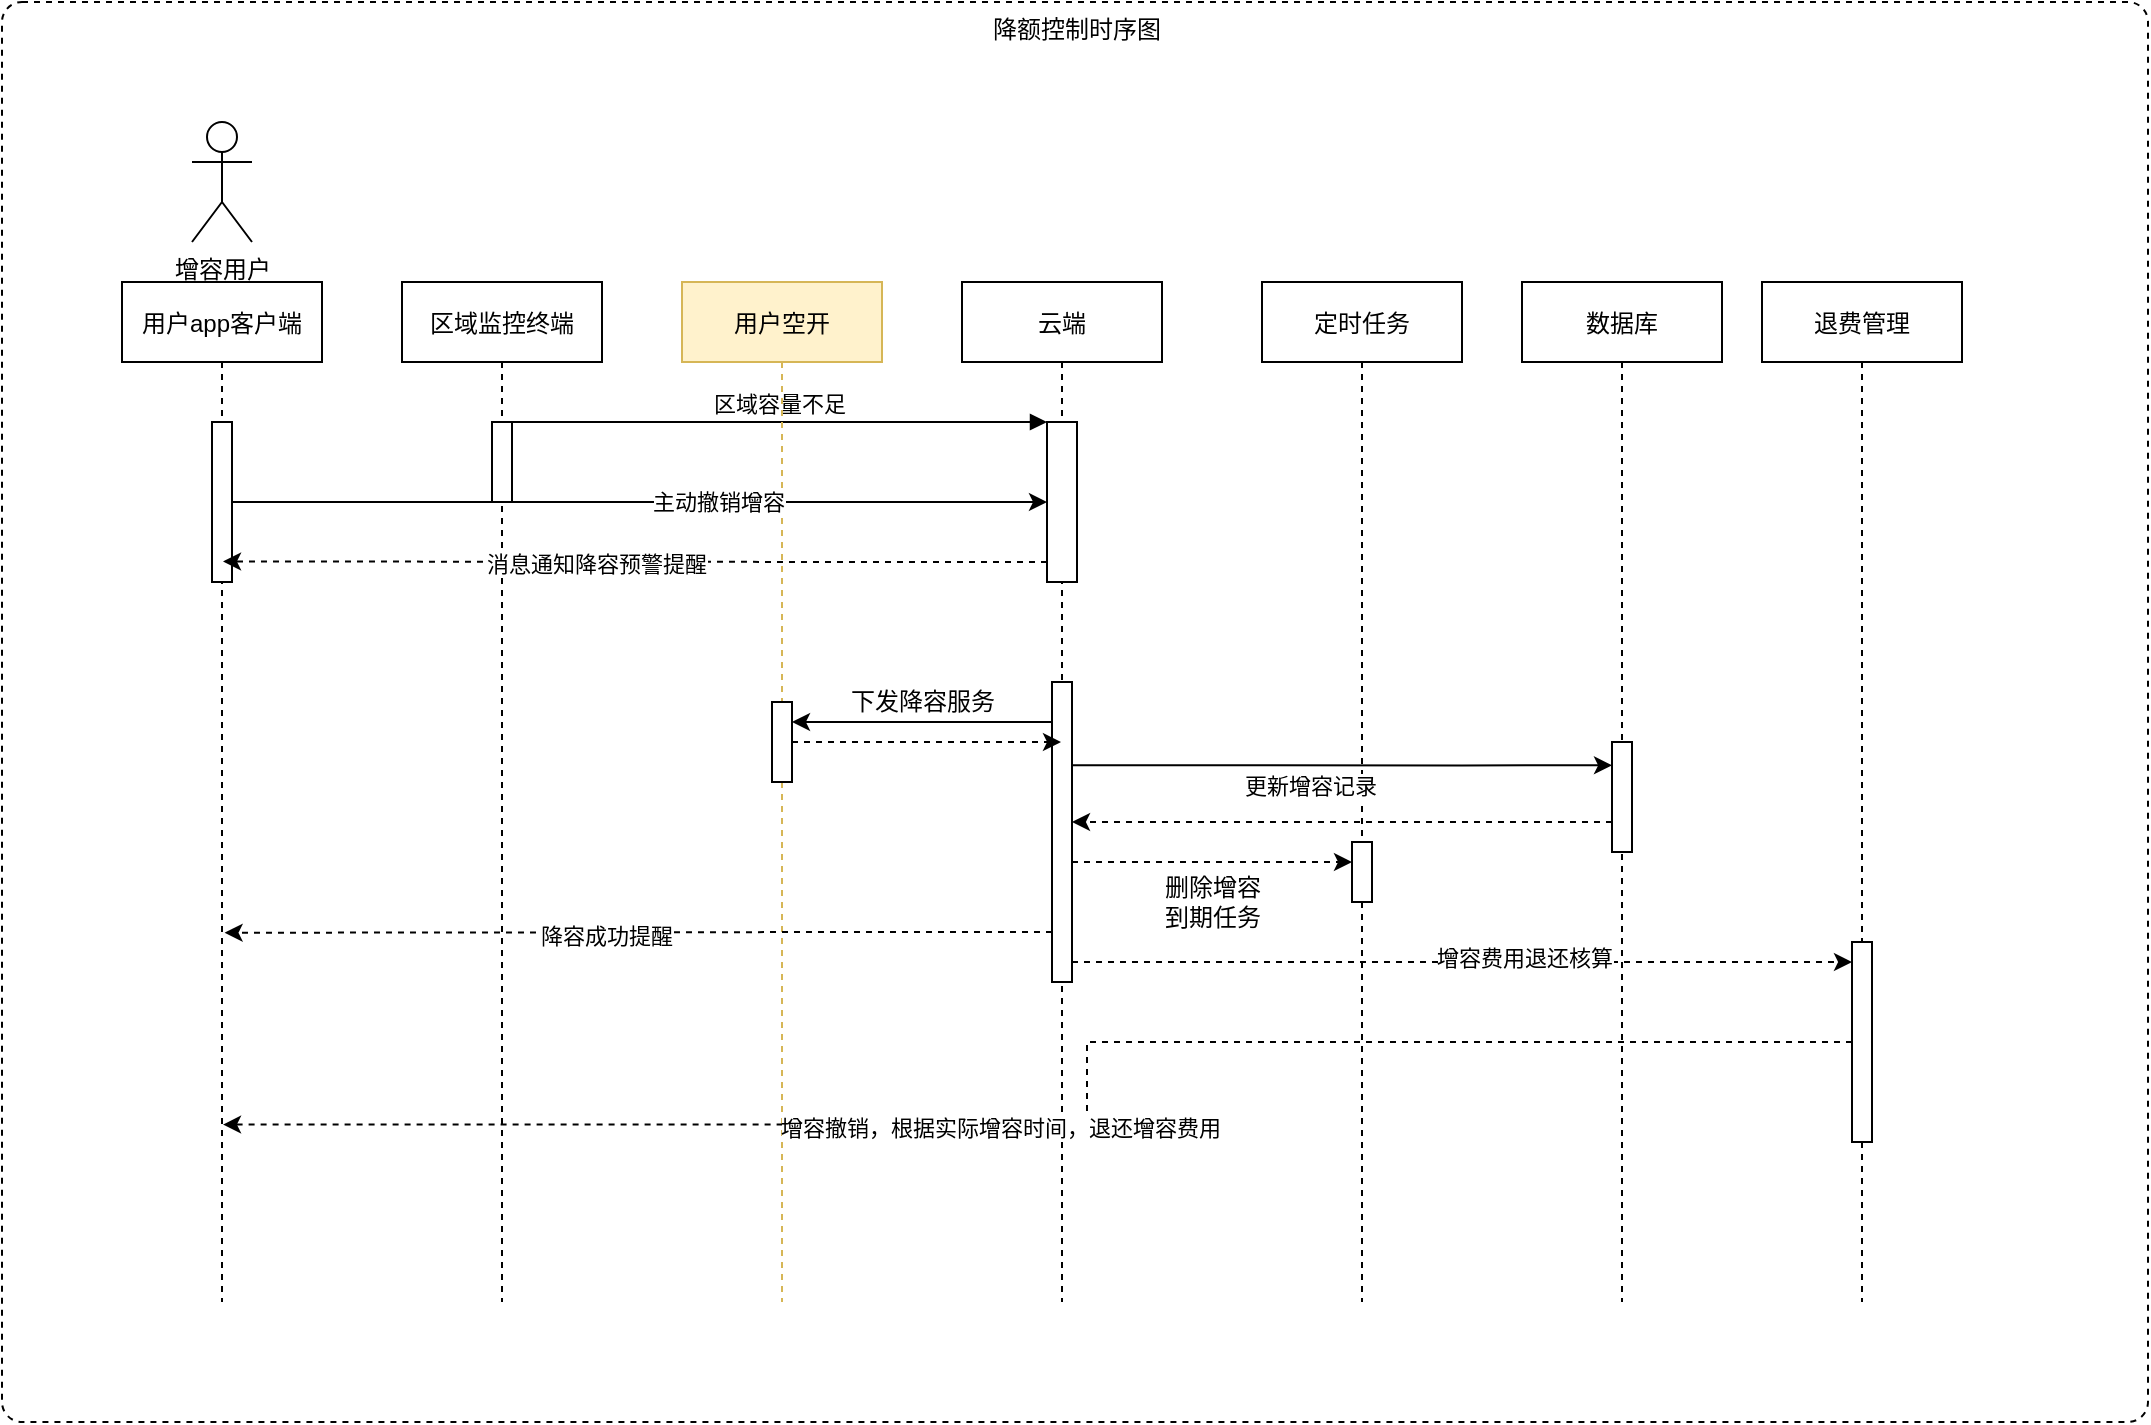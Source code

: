 <mxfile version="20.0.4" type="github"><diagram id="kgpKYQtTHZ0yAKxKKP6v" name="Page-1"><mxGraphModel dx="2545" dy="962" grid="1" gridSize="10" guides="1" tooltips="1" connect="1" arrows="1" fold="1" page="1" pageScale="1" pageWidth="827" pageHeight="1169" math="0" shadow="0"><root><mxCell id="0"/><mxCell id="1" parent="0"/><mxCell id="KJvHifY8ZIT3eiA5wply-36" value="降额控制时序图" style="html=1;align=center;verticalAlign=top;rounded=1;absoluteArcSize=1;arcSize=20;dashed=1;" vertex="1" parent="1"><mxGeometry x="-473" y="70" width="1073" height="710" as="geometry"/></mxCell><mxCell id="3nuBFxr9cyL0pnOWT2aG-1" value="区域监控终端" style="shape=umlLifeline;perimeter=lifelinePerimeter;container=1;collapsible=0;recursiveResize=0;rounded=0;shadow=0;strokeWidth=1;" parent="1" vertex="1"><mxGeometry x="-273" y="210" width="100" height="510" as="geometry"/></mxCell><mxCell id="KJvHifY8ZIT3eiA5wply-2" value="" style="html=1;points=[];perimeter=orthogonalPerimeter;" vertex="1" parent="3nuBFxr9cyL0pnOWT2aG-1"><mxGeometry x="45" y="70" width="10" height="40" as="geometry"/></mxCell><mxCell id="3nuBFxr9cyL0pnOWT2aG-5" value="云端" style="shape=umlLifeline;perimeter=lifelinePerimeter;container=1;collapsible=0;recursiveResize=0;rounded=0;shadow=0;strokeWidth=1;" parent="1" vertex="1"><mxGeometry x="7" y="210" width="100" height="510" as="geometry"/></mxCell><mxCell id="3nuBFxr9cyL0pnOWT2aG-6" value="" style="points=[];perimeter=orthogonalPerimeter;rounded=0;shadow=0;strokeWidth=1;" parent="3nuBFxr9cyL0pnOWT2aG-5" vertex="1"><mxGeometry x="42.5" y="70" width="15" height="80" as="geometry"/></mxCell><mxCell id="KJvHifY8ZIT3eiA5wply-10" value="" style="html=1;points=[];perimeter=orthogonalPerimeter;" vertex="1" parent="3nuBFxr9cyL0pnOWT2aG-5"><mxGeometry x="45" y="200" width="10" height="150" as="geometry"/></mxCell><mxCell id="3nuBFxr9cyL0pnOWT2aG-8" value="区域容量不足" style="verticalAlign=bottom;endArrow=block;entryX=0;entryY=0;shadow=0;strokeWidth=1;" parent="1" source="KJvHifY8ZIT3eiA5wply-2" target="3nuBFxr9cyL0pnOWT2aG-6" edge="1"><mxGeometry relative="1" as="geometry"><mxPoint x="-213" y="295" as="sourcePoint"/></mxGeometry></mxCell><mxCell id="EHGIB5DlItt2mFza3zOf-1" value="用户空开" style="shape=umlLifeline;perimeter=lifelinePerimeter;container=1;collapsible=0;recursiveResize=0;rounded=0;shadow=0;strokeWidth=1;fillColor=#fff2cc;strokeColor=#d6b656;" parent="1" vertex="1"><mxGeometry x="-133" y="210" width="100" height="510" as="geometry"/></mxCell><mxCell id="KJvHifY8ZIT3eiA5wply-14" value="" style="html=1;points=[];perimeter=orthogonalPerimeter;" vertex="1" parent="EHGIB5DlItt2mFza3zOf-1"><mxGeometry x="45" y="210" width="10" height="40" as="geometry"/></mxCell><mxCell id="EHGIB5DlItt2mFza3zOf-4" value="定时任务" style="shape=umlLifeline;perimeter=lifelinePerimeter;container=1;collapsible=0;recursiveResize=0;rounded=0;shadow=0;strokeWidth=1;" parent="1" vertex="1"><mxGeometry x="157" y="210" width="100" height="510" as="geometry"/></mxCell><mxCell id="KJvHifY8ZIT3eiA5wply-21" style="edgeStyle=orthogonalEdgeStyle;rounded=0;orthogonalLoop=1;jettySize=auto;html=1;" edge="1" parent="EHGIB5DlItt2mFza3zOf-4"><mxGeometry relative="1" as="geometry"><mxPoint x="-95" y="241.66" as="sourcePoint"/><mxPoint x="175" y="241.66" as="targetPoint"/><Array as="points"><mxPoint x="100" y="241.66"/><mxPoint x="100" y="241.66"/></Array></mxGeometry></mxCell><mxCell id="KJvHifY8ZIT3eiA5wply-22" value="更新增容记录" style="edgeLabel;html=1;align=center;verticalAlign=middle;resizable=0;points=[];" vertex="1" connectable="0" parent="KJvHifY8ZIT3eiA5wply-21"><mxGeometry x="-0.124" y="2" relative="1" as="geometry"><mxPoint y="12" as="offset"/></mxGeometry></mxCell><mxCell id="KJvHifY8ZIT3eiA5wply-24" value="" style="html=1;points=[];perimeter=orthogonalPerimeter;" vertex="1" parent="EHGIB5DlItt2mFza3zOf-4"><mxGeometry x="45" y="280" width="10" height="30" as="geometry"/></mxCell><mxCell id="EHGIB5DlItt2mFza3zOf-24" value="数据库" style="shape=umlLifeline;perimeter=lifelinePerimeter;container=1;collapsible=0;recursiveResize=0;rounded=0;shadow=0;strokeWidth=1;" parent="1" vertex="1"><mxGeometry x="287" y="210" width="100" height="510" as="geometry"/></mxCell><mxCell id="KJvHifY8ZIT3eiA5wply-20" value="" style="html=1;points=[];perimeter=orthogonalPerimeter;" vertex="1" parent="EHGIB5DlItt2mFza3zOf-24"><mxGeometry x="45" y="230" width="10" height="55" as="geometry"/></mxCell><mxCell id="KJvHifY8ZIT3eiA5wply-1" value="用户app客户端" style="shape=umlLifeline;perimeter=lifelinePerimeter;container=1;collapsible=0;recursiveResize=0;rounded=0;shadow=0;strokeWidth=1;" vertex="1" parent="1"><mxGeometry x="-413" y="210" width="100" height="510" as="geometry"/></mxCell><mxCell id="KJvHifY8ZIT3eiA5wply-37" value="" style="html=1;points=[];perimeter=orthogonalPerimeter;" vertex="1" parent="KJvHifY8ZIT3eiA5wply-1"><mxGeometry x="45" y="70" width="10" height="80" as="geometry"/></mxCell><mxCell id="KJvHifY8ZIT3eiA5wply-3" value="退费管理" style="shape=umlLifeline;perimeter=lifelinePerimeter;container=1;collapsible=0;recursiveResize=0;rounded=0;shadow=0;strokeWidth=1;" vertex="1" parent="1"><mxGeometry x="407" y="210" width="100" height="510" as="geometry"/></mxCell><mxCell id="KJvHifY8ZIT3eiA5wply-27" value="" style="html=1;points=[];perimeter=orthogonalPerimeter;" vertex="1" parent="KJvHifY8ZIT3eiA5wply-3"><mxGeometry x="45" y="330" width="10" height="100" as="geometry"/></mxCell><mxCell id="KJvHifY8ZIT3eiA5wply-5" style="edgeStyle=orthogonalEdgeStyle;rounded=0;orthogonalLoop=1;jettySize=auto;html=1;dashed=1;entryX=0.505;entryY=0.274;entryDx=0;entryDy=0;entryPerimeter=0;" edge="1" parent="1" source="3nuBFxr9cyL0pnOWT2aG-6" target="KJvHifY8ZIT3eiA5wply-1"><mxGeometry relative="1" as="geometry"><mxPoint x="-358" y="350.0" as="targetPoint"/><Array as="points"><mxPoint x="-10" y="350"/><mxPoint x="-10" y="350"/></Array></mxGeometry></mxCell><mxCell id="KJvHifY8ZIT3eiA5wply-9" value="消息通知降容预警提醒" style="edgeLabel;html=1;align=center;verticalAlign=middle;resizable=0;points=[];" vertex="1" connectable="0" parent="KJvHifY8ZIT3eiA5wply-5"><mxGeometry x="0.096" y="1" relative="1" as="geometry"><mxPoint as="offset"/></mxGeometry></mxCell><mxCell id="KJvHifY8ZIT3eiA5wply-6" value="增容用户" style="shape=umlActor;verticalLabelPosition=bottom;verticalAlign=top;html=1;" vertex="1" parent="1"><mxGeometry x="-378" y="130" width="30" height="60" as="geometry"/></mxCell><mxCell id="KJvHifY8ZIT3eiA5wply-15" style="edgeStyle=orthogonalEdgeStyle;rounded=0;orthogonalLoop=1;jettySize=auto;html=1;" edge="1" parent="1" source="KJvHifY8ZIT3eiA5wply-10" target="KJvHifY8ZIT3eiA5wply-14"><mxGeometry relative="1" as="geometry"><Array as="points"><mxPoint x="7" y="430"/><mxPoint x="7" y="430"/></Array></mxGeometry></mxCell><mxCell id="KJvHifY8ZIT3eiA5wply-16" value="下发降容服务" style="text;html=1;align=center;verticalAlign=middle;resizable=0;points=[];autosize=1;strokeColor=none;fillColor=none;" vertex="1" parent="1"><mxGeometry x="-63" y="405" width="100" height="30" as="geometry"/></mxCell><mxCell id="KJvHifY8ZIT3eiA5wply-18" value="" style="edgeStyle=orthogonalEdgeStyle;rounded=0;orthogonalLoop=1;jettySize=auto;html=1;dashed=1;" edge="1" parent="1" source="KJvHifY8ZIT3eiA5wply-14" target="3nuBFxr9cyL0pnOWT2aG-5"><mxGeometry relative="1" as="geometry"><mxPoint x="-53" y="440" as="targetPoint"/><Array as="points"><mxPoint x="7" y="450"/><mxPoint x="7" y="450"/></Array></mxGeometry></mxCell><mxCell id="KJvHifY8ZIT3eiA5wply-23" style="edgeStyle=orthogonalEdgeStyle;rounded=0;orthogonalLoop=1;jettySize=auto;html=1;dashed=1;" edge="1" parent="1" source="KJvHifY8ZIT3eiA5wply-20" target="KJvHifY8ZIT3eiA5wply-10"><mxGeometry relative="1" as="geometry"><Array as="points"><mxPoint x="267" y="480"/><mxPoint x="267" y="480"/></Array></mxGeometry></mxCell><mxCell id="KJvHifY8ZIT3eiA5wply-25" style="edgeStyle=orthogonalEdgeStyle;rounded=0;orthogonalLoop=1;jettySize=auto;html=1;dashed=1;" edge="1" parent="1" source="KJvHifY8ZIT3eiA5wply-10" target="KJvHifY8ZIT3eiA5wply-24"><mxGeometry relative="1" as="geometry"><Array as="points"><mxPoint x="177" y="500"/><mxPoint x="177" y="500"/></Array></mxGeometry></mxCell><mxCell id="KJvHifY8ZIT3eiA5wply-26" value="删除增容&lt;br&gt;到期任务" style="text;html=1;align=center;verticalAlign=middle;resizable=0;points=[];autosize=1;strokeColor=none;fillColor=none;" vertex="1" parent="1"><mxGeometry x="97" y="500" width="70" height="40" as="geometry"/></mxCell><mxCell id="KJvHifY8ZIT3eiA5wply-29" style="edgeStyle=orthogonalEdgeStyle;rounded=0;orthogonalLoop=1;jettySize=auto;html=1;dashed=1;" edge="1" parent="1" source="KJvHifY8ZIT3eiA5wply-10" target="KJvHifY8ZIT3eiA5wply-27"><mxGeometry relative="1" as="geometry"><Array as="points"><mxPoint x="387" y="550"/><mxPoint x="387" y="550"/></Array></mxGeometry></mxCell><mxCell id="KJvHifY8ZIT3eiA5wply-30" value="增容费用退还核算" style="edgeLabel;html=1;align=center;verticalAlign=middle;resizable=0;points=[];" vertex="1" connectable="0" parent="KJvHifY8ZIT3eiA5wply-29"><mxGeometry x="0.182" y="2" relative="1" as="geometry"><mxPoint x="-5" as="offset"/></mxGeometry></mxCell><mxCell id="KJvHifY8ZIT3eiA5wply-31" style="edgeStyle=orthogonalEdgeStyle;rounded=0;orthogonalLoop=1;jettySize=auto;html=1;entryX=0.505;entryY=0.826;entryDx=0;entryDy=0;entryPerimeter=0;dashed=1;" edge="1" parent="1" source="KJvHifY8ZIT3eiA5wply-27" target="KJvHifY8ZIT3eiA5wply-1"><mxGeometry relative="1" as="geometry"><mxPoint x="-355.79" y="631.95" as="targetPoint"/><Array as="points"/></mxGeometry></mxCell><mxCell id="KJvHifY8ZIT3eiA5wply-32" value="增容撤销，根据实际增容时间，退还增容费用" style="edgeLabel;html=1;align=center;verticalAlign=middle;resizable=0;points=[];" vertex="1" connectable="0" parent="KJvHifY8ZIT3eiA5wply-31"><mxGeometry x="0.092" y="1" relative="1" as="geometry"><mxPoint as="offset"/></mxGeometry></mxCell><mxCell id="KJvHifY8ZIT3eiA5wply-34" style="edgeStyle=orthogonalEdgeStyle;rounded=0;orthogonalLoop=1;jettySize=auto;html=1;entryX=0.513;entryY=0.638;entryDx=0;entryDy=0;entryPerimeter=0;dashed=1;" edge="1" parent="1" source="KJvHifY8ZIT3eiA5wply-10" target="KJvHifY8ZIT3eiA5wply-1"><mxGeometry relative="1" as="geometry"><Array as="points"><mxPoint x="-40" y="535"/><mxPoint x="-40" y="535"/></Array></mxGeometry></mxCell><mxCell id="KJvHifY8ZIT3eiA5wply-35" value="降容成功提醒" style="edgeLabel;html=1;align=center;verticalAlign=middle;resizable=0;points=[];" vertex="1" connectable="0" parent="KJvHifY8ZIT3eiA5wply-34"><mxGeometry x="0.081" y="2" relative="1" as="geometry"><mxPoint as="offset"/></mxGeometry></mxCell><mxCell id="KJvHifY8ZIT3eiA5wply-39" style="edgeStyle=orthogonalEdgeStyle;rounded=0;orthogonalLoop=1;jettySize=auto;html=1;" edge="1" parent="1" source="KJvHifY8ZIT3eiA5wply-37" target="3nuBFxr9cyL0pnOWT2aG-6"><mxGeometry relative="1" as="geometry"/></mxCell><mxCell id="KJvHifY8ZIT3eiA5wply-40" value="主动撤销增容" style="edgeLabel;html=1;align=center;verticalAlign=middle;resizable=0;points=[];" vertex="1" connectable="0" parent="KJvHifY8ZIT3eiA5wply-39"><mxGeometry x="0.189" relative="1" as="geometry"><mxPoint as="offset"/></mxGeometry></mxCell></root></mxGraphModel></diagram></mxfile>